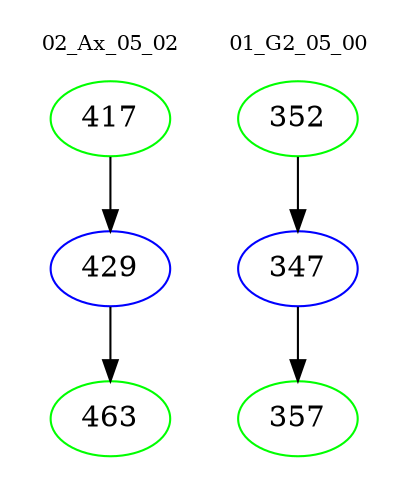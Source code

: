 digraph{
subgraph cluster_0 {
color = white
label = "02_Ax_05_02";
fontsize=10;
T0_417 [label="417", color="green"]
T0_417 -> T0_429 [color="black"]
T0_429 [label="429", color="blue"]
T0_429 -> T0_463 [color="black"]
T0_463 [label="463", color="green"]
}
subgraph cluster_1 {
color = white
label = "01_G2_05_00";
fontsize=10;
T1_352 [label="352", color="green"]
T1_352 -> T1_347 [color="black"]
T1_347 [label="347", color="blue"]
T1_347 -> T1_357 [color="black"]
T1_357 [label="357", color="green"]
}
}
